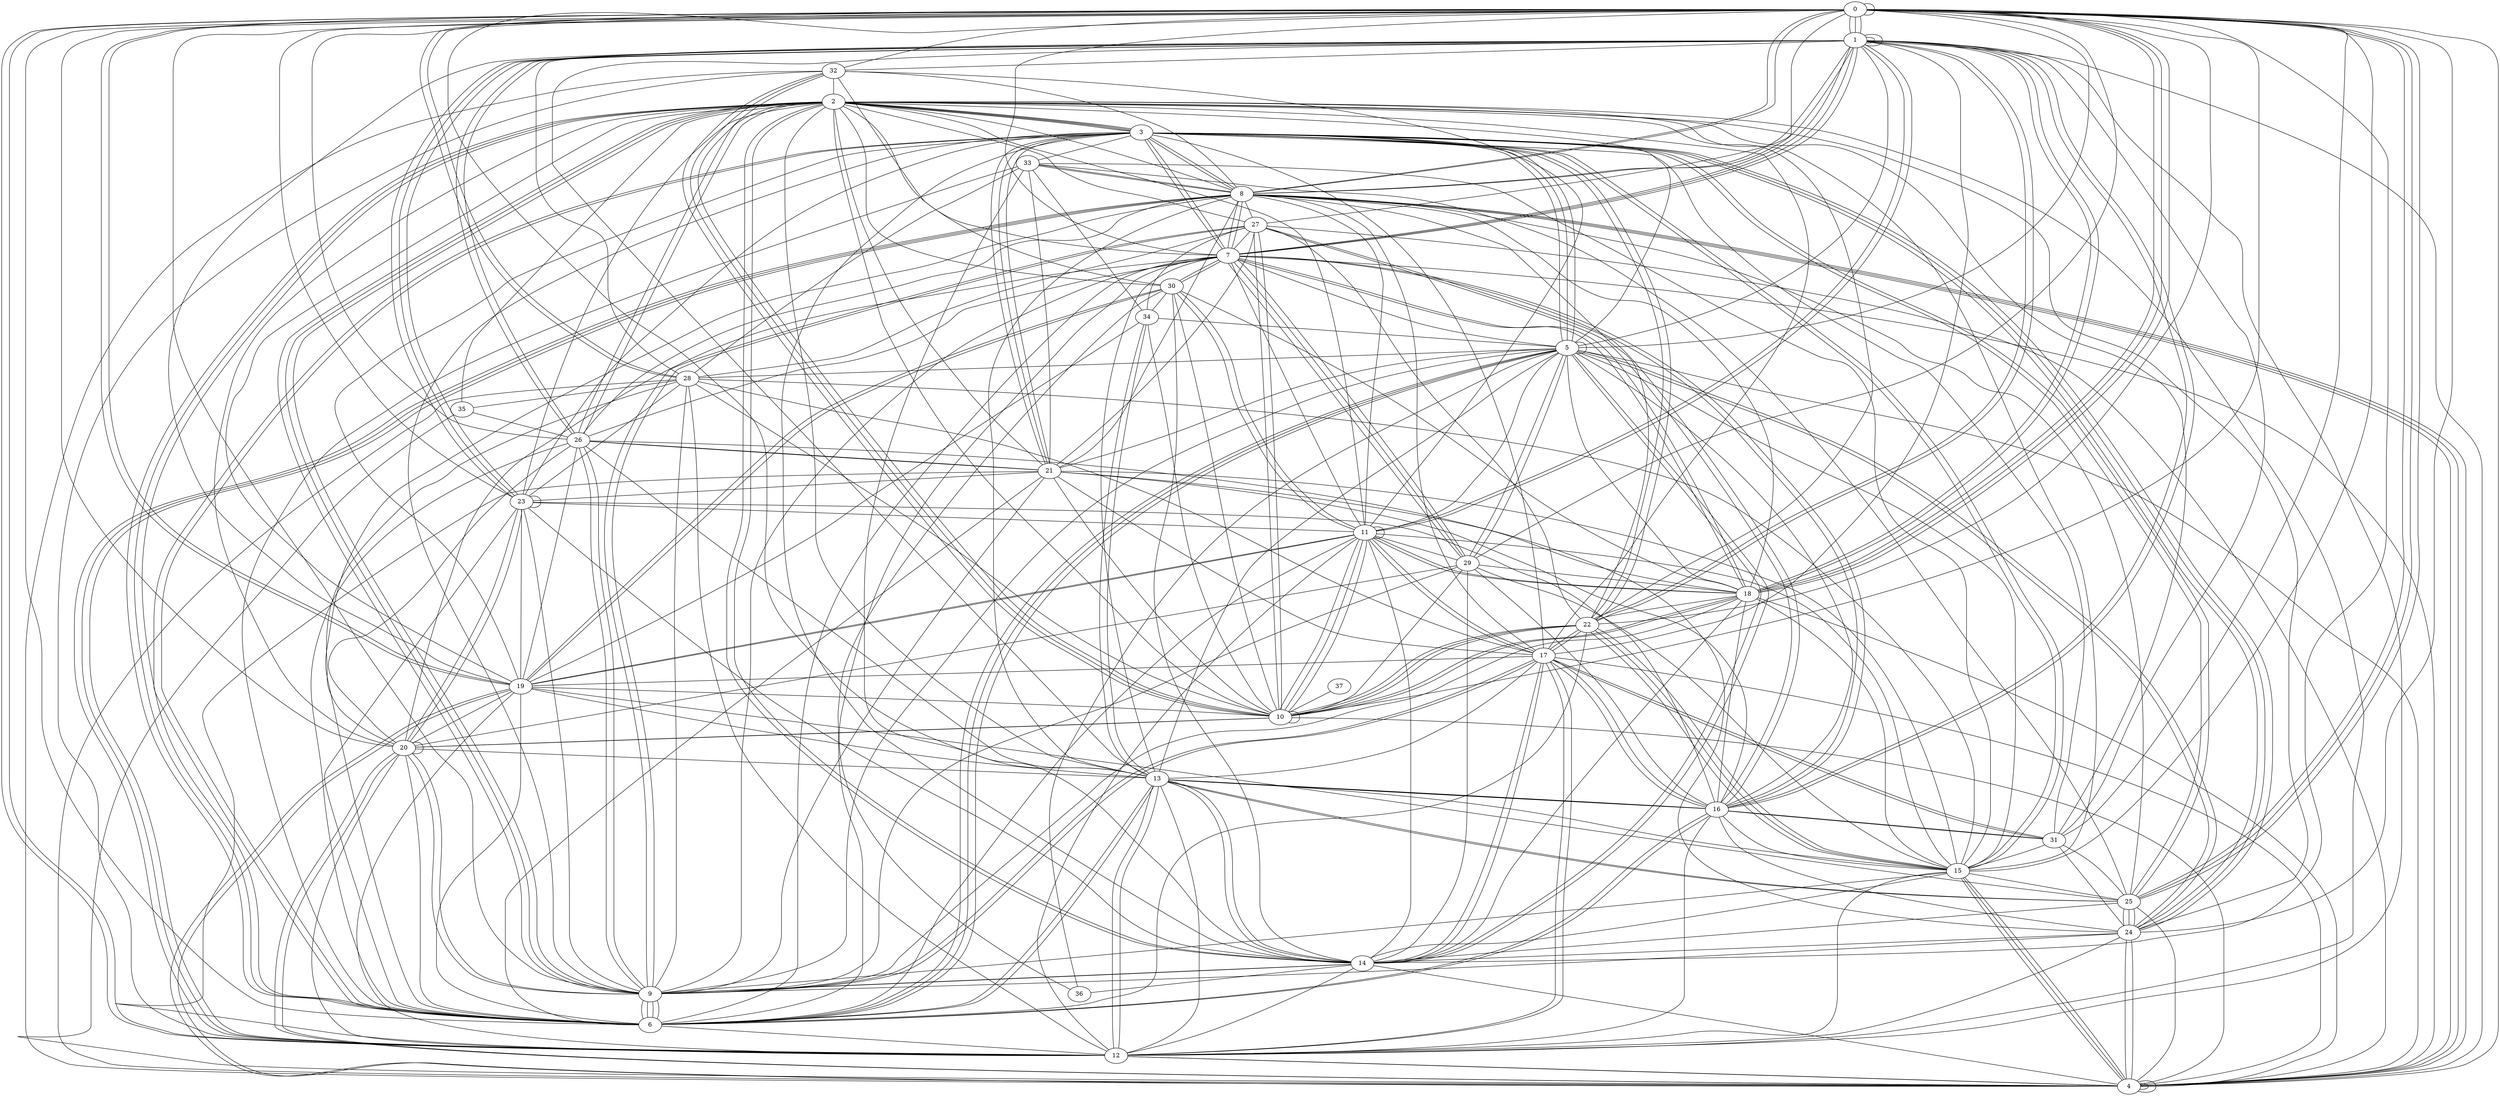 graph G {
0;
1;
2;
3;
4;
5;
6;
7;
8;
9;
10;
11;
12;
13;
14;
15;
16;
17;
18;
19;
20;
21;
22;
23;
24;
25;
26;
27;
28;
29;
30;
31;
32;
33;
34;
35;
36;
37;
5--4 ;
0--6 ;
27--10 ;
13--12 ;
8--4 ;
19--23 ;
1--1 ;
9--5 ;
0--32 ;
33--8 ;
24--3 ;
3--7 ;
16--29 ;
15--22 ;
37--10 ;
32--10 ;
3--7 ;
16--23 ;
11--18 ;
28--15 ;
10--11 ;
2--7 ;
7--1 ;
0--12 ;
5--11 ;
3--21 ;
18--10 ;
0--12 ;
10--18 ;
0--27 ;
19--2 ;
11--29 ;
28--33 ;
7--4 ;
30--18 ;
29--5 ;
8--3 ;
17--16 ;
22--10 ;
3--2 ;
11--11 ;
10--30 ;
29--18 ;
13--12 ;
15--4 ;
25--31 ;
15--12 ;
9--6 ;
7--16 ;
13--16 ;
10--10 ;
11--6 ;
0--18 ;
15--29 ;
31--16 ;
9--2 ;
34--5 ;
8--25 ;
7--29 ;
5--28 ;
19--11 ;
0--15 ;
17--28 ;
29--5 ;
13--17 ;
27--7 ;
5--6 ;
1--0 ;
9--6 ;
4--24 ;
0--29 ;
1--23 ;
34--13 ;
11--15 ;
33--8 ;
14--5 ;
32--30 ;
19--1 ;
15--33 ;
28--20 ;
3--25 ;
5--24 ;
9--21 ;
15--9 ;
31--17 ;
20--2 ;
2--26 ;
24--14 ;
21--3 ;
5--36 ;
11--30 ;
24--2 ;
28--1 ;
1--0 ;
34--13 ;
26--6 ;
9--27 ;
22--17 ;
17--9 ;
17--21 ;
14--4 ;
19--3 ;
10--2 ;
18--0 ;
10--21 ;
0--25 ;
12--17 ;
10--32 ;
2--27 ;
21--33 ;
7--13 ;
19--34 ;
17--14 ;
3--33 ;
1--7 ;
11--8 ;
14--9 ;
24--4 ;
21--3 ;
11--30 ;
29--10 ;
8--12 ;
16--27 ;
25--13 ;
22--1 ;
17--4 ;
7--26 ;
21--16 ;
19--30 ;
11--19 ;
22--1 ;
12--16 ;
5--2 ;
8--1 ;
19--10 ;
10--22 ;
23--2 ;
20--20 ;
22--15 ;
6--33 ;
26--21 ;
28--35 ;
16--13 ;
28--10 ;
0--1 ;
3--9 ;
12--2 ;
33--25 ;
9--7 ;
21--8 ;
18--1 ;
10--4 ;
2--6 ;
23--11 ;
7--18 ;
8--7 ;
22--8 ;
30--2 ;
1--4 ;
2--14 ;
35--2 ;
27--9 ;
20--13 ;
14--2 ;
0--9 ;
5--0 ;
0--19 ;
26--13 ;
22--17 ;
0--24 ;
3--24 ;
3--8 ;
15--21 ;
4--25 ;
19--0 ;
3--24 ;
1--13 ;
12--11 ;
12--1 ;
27--28 ;
20--6 ;
9--23 ;
0--14 ;
18--1 ;
26--20 ;
15--5 ;
19--4 ;
20--23 ;
9--29 ;
6--23 ;
4--15 ;
1--16 ;
12--4 ;
17--19 ;
30--14 ;
1--32 ;
8--18 ;
10--20 ;
35--26 ;
23--0 ;
1--23 ;
6--8 ;
1--16 ;
7--11 ;
31--17 ;
17--14 ;
2--3 ;
11--18 ;
19--30 ;
18--7 ;
8--12 ;
7--0 ;
13--5 ;
14--33 ;
31--15 ;
21--23 ;
29--14 ;
15--14 ;
0--25 ;
16--31 ;
7--30 ;
13--8 ;
20--19 ;
8--27 ;
0--18 ;
24--26 ;
13--14 ;
2--26 ;
7--1 ;
20--12 ;
16--5 ;
21--12 ;
19--4 ;
15--2 ;
25--24 ;
8--32 ;
32--4 ;
32--10 ;
31--1 ;
10--22 ;
16--15 ;
20--29 ;
3--23 ;
9--24 ;
21--18 ;
6--3 ;
21--2 ;
9--18 ;
17--12 ;
22--27 ;
15--3 ;
18--4 ;
3--22 ;
5--5 ;
14--23 ;
11--2 ;
5--18 ;
4--20 ;
32--11 ;
9--26 ;
3--17 ;
18--16 ;
16--6 ;
7--29 ;
4--8 ;
0--13 ;
18--15 ;
2--9 ;
2--31 ;
28--4 ;
11--14 ;
21--26 ;
14--36 ;
1--5 ;
12--24 ;
1--1 ;
6--19 ;
20--9 ;
8--12 ;
4--8 ;
16--13 ;
6--2 ;
6--12 ;
15--13 ;
0--0 ;
27--34 ;
20--9 ;
17--1 ;
15--25 ;
1--23 ;
21--27 ;
8--2 ;
3--5 ;
5--21 ;
0--8 ;
25--3 ;
9--26 ;
20--23 ;
8--26 ;
4--20 ;
10--27 ;
8--1 ;
22--6 ;
13--2 ;
20--7 ;
26--1 ;
7--16 ;
12--13 ;
17--2 ;
24--25 ;
22--0 ;
3--22 ;
17--8 ;
19--26 ;
11--17 ;
13--6 ;
7--30 ;
20--0 ;
12--19 ;
16--27 ;
18--22 ;
14--3 ;
15--3 ;
6--13 ;
11--10 ;
36--7 ;
9--17 ;
1--11 ;
24--25 ;
11--1 ;
32--12 ;
6--7 ;
8--0 ;
17--16 ;
6--30 ;
24--31 ;
5--24 ;
28--9 ;
9--14 ;
3--2 ;
30--34 ;
35--4 ;
12--28 ;
0--4 ;
31--0 ;
28--0 ;
16--6 ;
13--14 ;
3--5 ;
32--2 ;
2--22 ;
26--1 ;
14--18 ;
31--3 ;
14--5 ;
10--20 ;
4--27 ;
9--2 ;
14--12 ;
11--17 ;
8--7 ;
4--4 ;
6--2 ;
10--34 ;
3--6 ;
29--7 ;
24--16 ;
15--4 ;
28--0 ;
0--26 ;
23--28 ;
5--6 ;
3--2 ;
15--22 ;
9--6 ;
13--19 ;
7--5 ;
4--4 ;
21--6 ;
25--13 ;
33--34 ;
5--3 ;
10--11 ;
23--23 ;
0--10 ;
25--19 ;
9--6 ;
25--0 ;
6--5 ;
12--4 ;
14--25 ;
}

